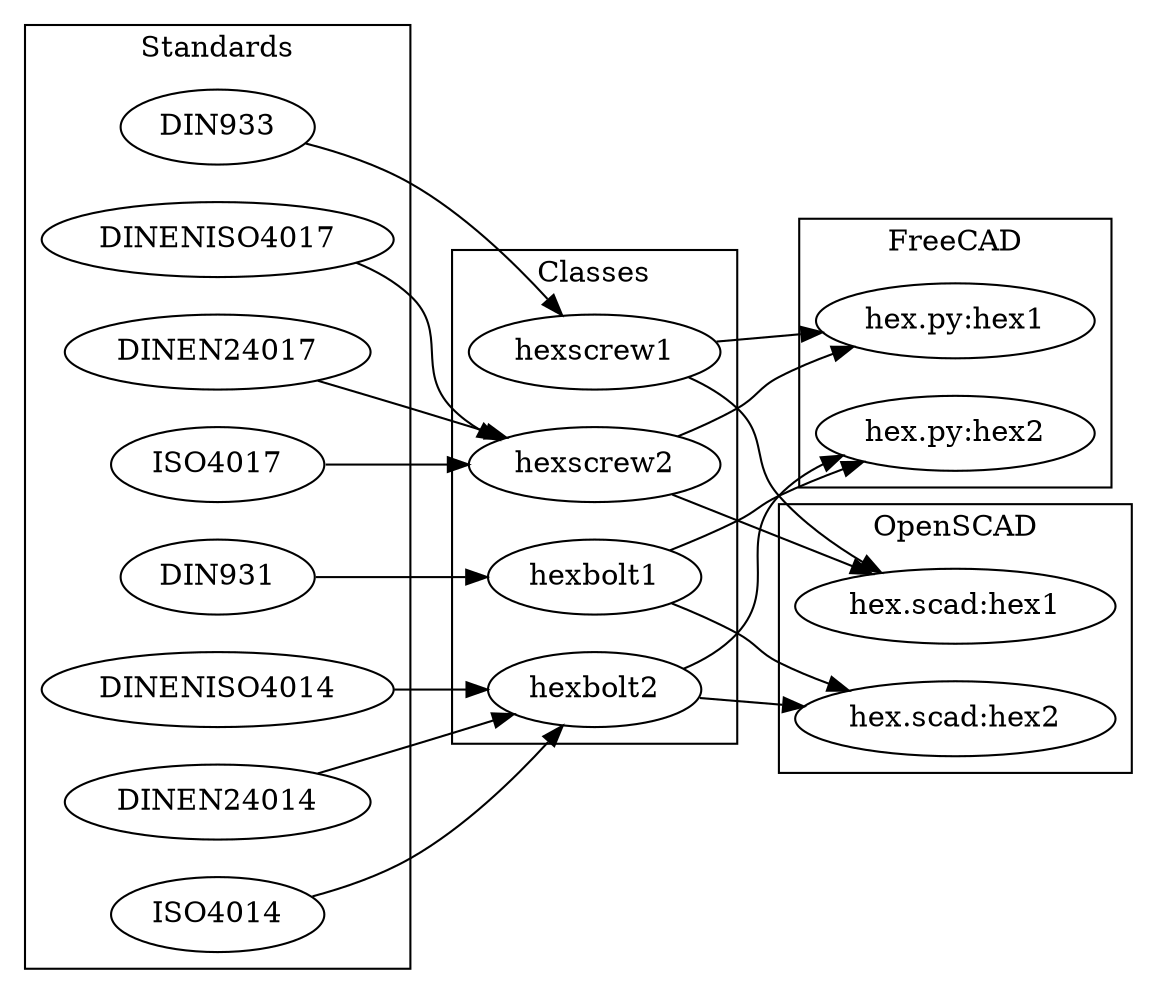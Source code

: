 digraph G {rankdir=LR;
subgraph cluster_cl {
label="Classes";
"hexscrew1";
"hexscrew2";
"hexbolt1";
"hexbolt2";
}
subgraph cluster_std {
label="Standards";
"DIN933";
"ISO4017";
"DINENISO4017";
"DINEN24017";
"DIN931";
"ISO4014";
"DINENISO4014";
"DINEN24014";
}
subgraph cluster_fcd {
label="FreeCAD";
"hex.py:hex1";
"hex.py:hex1";
"hex.py:hex2";
"hex.py:hex2";
}
subgraph cluster_ocd {
label="OpenSCAD";
"hex.scad:hex1";
"hex.scad:hex1";
"hex.scad:hex2";
"hex.scad:hex2";
}
"hexscrew1" -> "hex.py:hex1";
"hexscrew1" -> "hex.scad:hex1";
"DIN933" -> "hexscrew1";
"hexscrew2" -> "hex.py:hex1";
"hexscrew2" -> "hex.scad:hex1";
"ISO4017" -> "hexscrew2";
"DINENISO4017" -> "hexscrew2";
"DINEN24017" -> "hexscrew2";
"hexbolt1" -> "hex.py:hex2";
"hexbolt1" -> "hex.scad:hex2";
"DIN931" -> "hexbolt1";
"hexbolt2" -> "hex.py:hex2";
"hexbolt2" -> "hex.scad:hex2";
"ISO4014" -> "hexbolt2";
"DINENISO4014" -> "hexbolt2";
"DINEN24014" -> "hexbolt2";}
